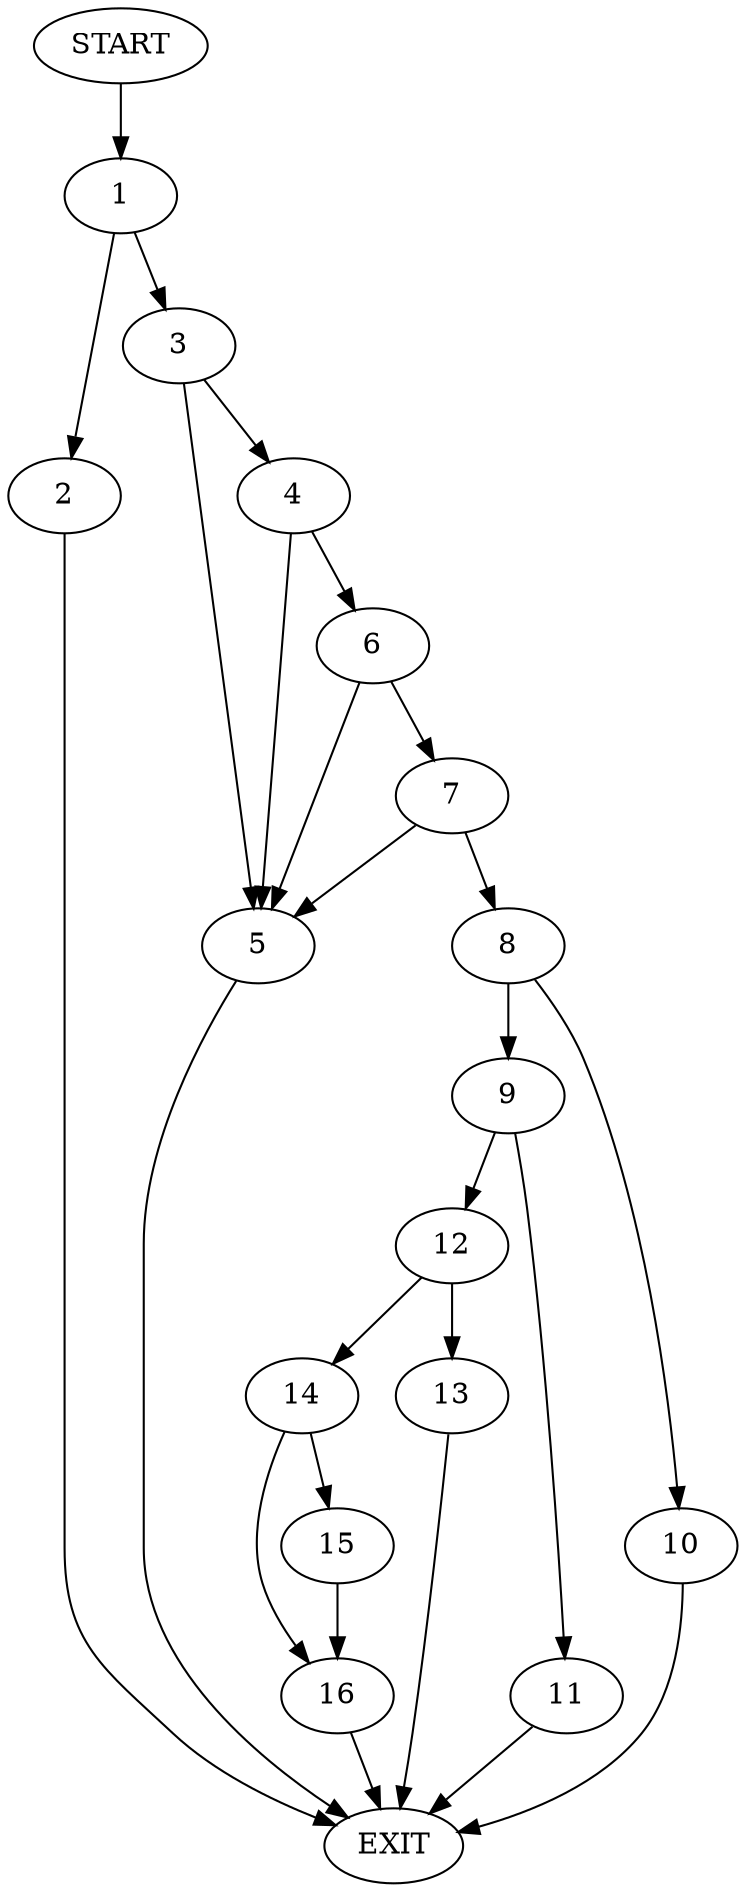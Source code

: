 digraph {
0 [label="START"]
17 [label="EXIT"]
0 -> 1
1 -> 2
1 -> 3
3 -> 4
3 -> 5
2 -> 17
5 -> 17
4 -> 6
4 -> 5
6 -> 7
6 -> 5
7 -> 8
7 -> 5
8 -> 9
8 -> 10
10 -> 17
9 -> 11
9 -> 12
12 -> 13
12 -> 14
11 -> 17
14 -> 15
14 -> 16
13 -> 17
15 -> 16
16 -> 17
}
